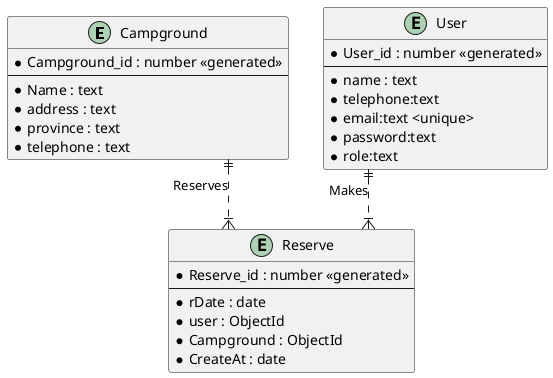 @startuml
skinparam Linetype ortho

entity "Campground" as C {
    *Campground_id : number <<generated>>
    --
    *Name : text
    *address : text
    *province : text
    *telephone : text
}

entity "Reserve" as R {
    *Reserve_id : number <<generated>>
    --
    * rDate : date
    * user : ObjectId
    * Campground : ObjectId
    * CreateAt : date
}

entity "User" as U {
    *User_id : number <<generated>>
    --
    *name : text
    *telephone:text
    *email:text <unique>
    *password:text
    *role:text
}

C ||..|{ R : Reserves
U ||..|{ R : Makes
@enduml
